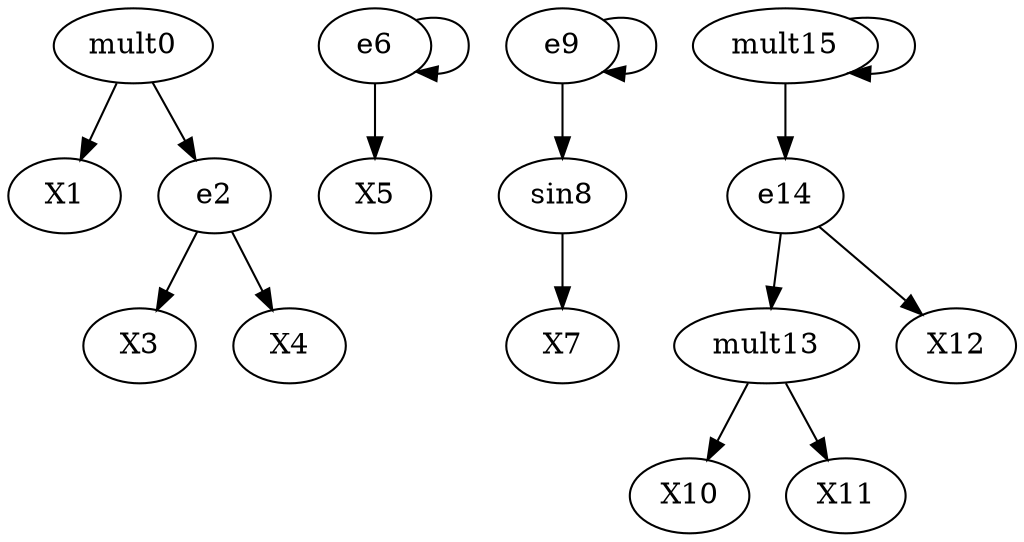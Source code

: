 digraph T {
	mult0 -> X1;
	mult0 -> e2;
	e2 -> X3;
	e2 -> X4;
	e6 -> X5;
	e6 -> e6;
	sin8 -> X7;
	e9 -> sin8;
	e9 -> e9;
	mult13 -> X10;
	mult13 -> X11;
	e14 -> X12;
	e14 -> mult13;
	mult15 -> e14;
	mult15 -> mult15;
}
